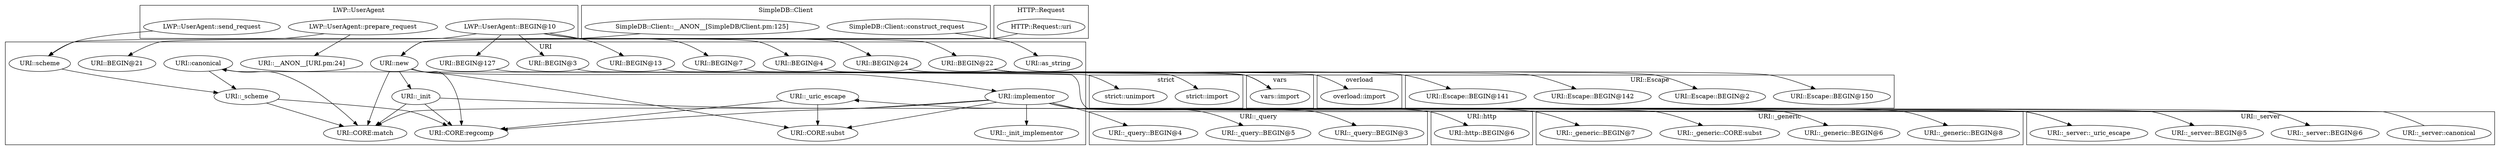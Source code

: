 digraph {
graph [overlap=false]
subgraph cluster_vars {
	label="vars";
	"vars::import";
}
subgraph cluster_URI_Escape {
	label="URI::Escape";
	"URI::Escape::BEGIN@150";
	"URI::Escape::BEGIN@2";
	"URI::Escape::BEGIN@142";
	"URI::Escape::BEGIN@141";
}
subgraph cluster_URI__query {
	label="URI::_query";
	"URI::_query::BEGIN@3";
	"URI::_query::BEGIN@5";
	"URI::_query::BEGIN@4";
}
subgraph cluster_URI_http {
	label="URI::http";
	"URI::http::BEGIN@6";
}
subgraph cluster_LWP_UserAgent {
	label="LWP::UserAgent";
	"LWP::UserAgent::send_request";
	"LWP::UserAgent::prepare_request";
	"LWP::UserAgent::BEGIN@10";
}
subgraph cluster_URI__generic {
	label="URI::_generic";
	"URI::_generic::BEGIN@8";
	"URI::_generic::BEGIN@6";
	"URI::_generic::CORE:subst";
	"URI::_generic::BEGIN@7";
}
subgraph cluster_URI__server {
	label="URI::_server";
	"URI::_server::BEGIN@6";
	"URI::_server::_uric_escape";
	"URI::_server::canonical";
	"URI::_server::BEGIN@5";
}
subgraph cluster_SimpleDB_Client {
	label="SimpleDB::Client";
	"SimpleDB::Client::construct_request";
	"SimpleDB::Client::__ANON__[SimpleDB/Client.pm:125]";
}
subgraph cluster_strict {
	label="strict";
	"strict::import";
	"strict::unimport";
}
subgraph cluster_HTTP_Request {
	label="HTTP::Request";
	"HTTP::Request::uri";
}
subgraph cluster_URI {
	label="URI";
	"URI::BEGIN@127";
	"URI::_scheme";
	"URI::implementor";
	"URI::BEGIN@7";
	"URI::CORE:match";
	"URI::BEGIN@13";
	"URI::BEGIN@24";
	"URI::scheme";
	"URI::_init_implementor";
	"URI::as_string";
	"URI::_init";
	"URI::BEGIN@4";
	"URI::canonical";
	"URI::BEGIN@21";
	"URI::CORE:regcomp";
	"URI::new";
	"URI::_uric_escape";
	"URI::BEGIN@22";
	"URI::__ANON__[URI.pm:24]";
	"URI::CORE:subst";
	"URI::BEGIN@3";
}
subgraph cluster_overload {
	label="overload";
	"overload::import";
}
"URI::canonical" -> "URI::_scheme";
"URI::scheme" -> "URI::_scheme";
"URI::implementor" -> "URI::_server::BEGIN@5";
"URI::implementor" -> "URI::_generic::CORE:subst";
"URI::BEGIN@22" -> "URI::Escape::BEGIN@141";
"URI::_uric_escape" -> "URI::CORE:subst";
"URI::new" -> "URI::CORE:subst";
"URI::implementor" -> "URI::CORE:subst";
"LWP::UserAgent::BEGIN@10" -> "URI::BEGIN@24";
"URI::new" -> "URI::_init";
"URI::_server::canonical" -> "URI::canonical";
"URI::_init" -> "URI::_server::_uric_escape";
"SimpleDB::Client::construct_request" -> "URI::as_string";
"URI::BEGIN@22" -> "URI::Escape::BEGIN@2";
"URI::implementor" -> "URI::_query::BEGIN@5";
"LWP::UserAgent::send_request" -> "URI::scheme";
"LWP::UserAgent::prepare_request" -> "URI::scheme";
"URI::implementor" -> "URI::_init_implementor";
"URI::implementor" -> "URI::_generic::BEGIN@7";
"LWP::UserAgent::BEGIN@10" -> "URI::BEGIN@21";
"HTTP::Request::uri" -> "URI::new";
"SimpleDB::Client::__ANON__[SimpleDB/Client.pm:125]" -> "URI::new";
"URI::_server::_uric_escape" -> "URI::_uric_escape";
"LWP::UserAgent::prepare_request" -> "URI::__ANON__[URI.pm:24]";
"URI::implementor" -> "URI::http::BEGIN@6";
"URI::implementor" -> "URI::_query::BEGIN@3";
"URI::BEGIN@22" -> "URI::Escape::BEGIN@150";
"URI::new" -> "URI::CORE:regcomp";
"URI::_scheme" -> "URI::CORE:regcomp";
"URI::_uric_escape" -> "URI::CORE:regcomp";
"URI::_init" -> "URI::CORE:regcomp";
"URI::implementor" -> "URI::CORE:regcomp";
"URI::BEGIN@22" -> "URI::Escape::BEGIN@142";
"URI::implementor" -> "URI::_query::BEGIN@4";
"LWP::UserAgent::BEGIN@10" -> "URI::BEGIN@3";
"URI::BEGIN@127" -> "strict::unimport";
"LWP::UserAgent::BEGIN@10" -> "URI::BEGIN@7";
"LWP::UserAgent::BEGIN@10" -> "URI::BEGIN@13";
"URI::BEGIN@24" -> "overload::import";
"LWP::UserAgent::BEGIN@10" -> "URI::BEGIN@127";
"URI::implementor" -> "URI::_generic::BEGIN@8";
"LWP::UserAgent::BEGIN@10" -> "URI::BEGIN@4";
"URI::BEGIN@4" -> "vars::import";
"URI::BEGIN@7" -> "vars::import";
"URI::BEGIN@13" -> "vars::import";
"LWP::UserAgent::BEGIN@10" -> "URI::BEGIN@22";
"URI::new" -> "URI::implementor";
"URI::canonical" -> "URI::CORE:match";
"URI::new" -> "URI::CORE:match";
"URI::_scheme" -> "URI::CORE:match";
"URI::_init" -> "URI::CORE:match";
"URI::implementor" -> "URI::CORE:match";
"URI::implementor" -> "URI::_server::BEGIN@6";
"URI::implementor" -> "URI::_generic::BEGIN@6";
"URI::BEGIN@3" -> "strict::import";
}
